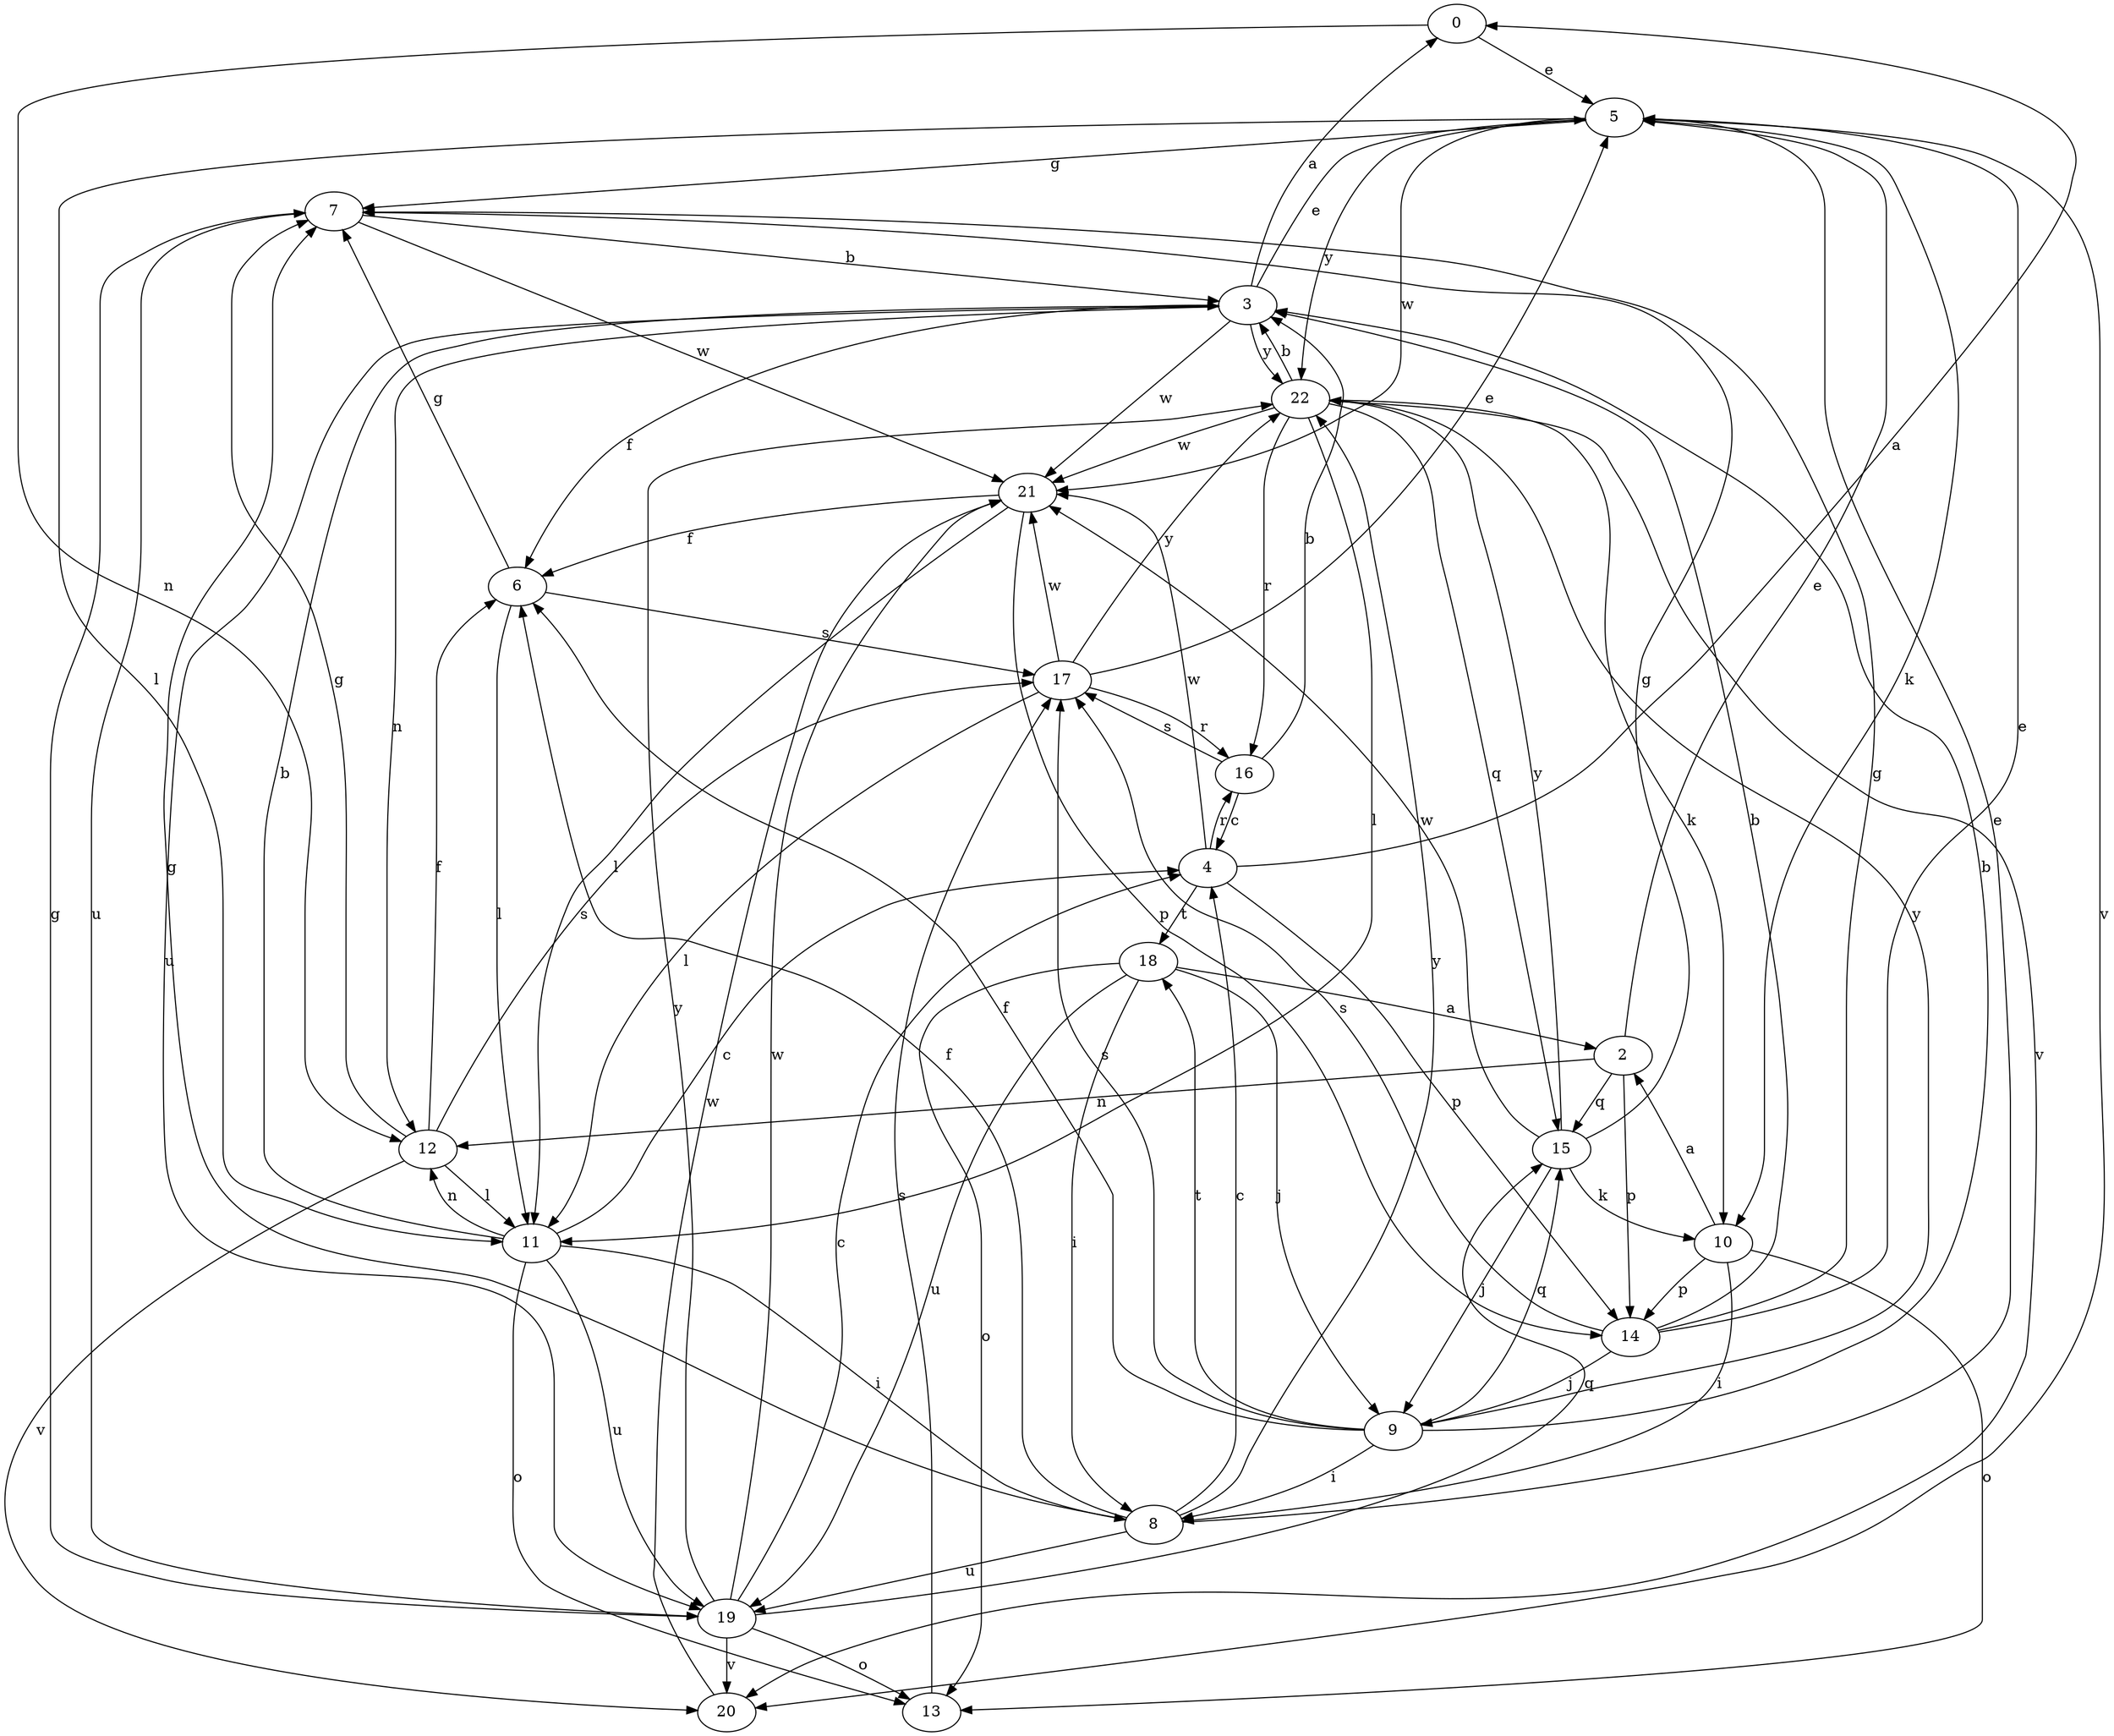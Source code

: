 strict digraph  {
0;
2;
3;
4;
5;
6;
7;
8;
9;
10;
11;
12;
13;
14;
15;
16;
17;
18;
19;
20;
21;
22;
0 -> 5  [label=e];
0 -> 12  [label=n];
2 -> 5  [label=e];
2 -> 12  [label=n];
2 -> 14  [label=p];
2 -> 15  [label=q];
3 -> 0  [label=a];
3 -> 5  [label=e];
3 -> 6  [label=f];
3 -> 12  [label=n];
3 -> 19  [label=u];
3 -> 21  [label=w];
3 -> 22  [label=y];
4 -> 0  [label=a];
4 -> 14  [label=p];
4 -> 16  [label=r];
4 -> 18  [label=t];
4 -> 21  [label=w];
5 -> 7  [label=g];
5 -> 10  [label=k];
5 -> 11  [label=l];
5 -> 20  [label=v];
5 -> 21  [label=w];
5 -> 22  [label=y];
6 -> 7  [label=g];
6 -> 11  [label=l];
6 -> 17  [label=s];
7 -> 3  [label=b];
7 -> 19  [label=u];
7 -> 21  [label=w];
8 -> 4  [label=c];
8 -> 5  [label=e];
8 -> 6  [label=f];
8 -> 7  [label=g];
8 -> 19  [label=u];
8 -> 22  [label=y];
9 -> 3  [label=b];
9 -> 6  [label=f];
9 -> 8  [label=i];
9 -> 15  [label=q];
9 -> 17  [label=s];
9 -> 18  [label=t];
9 -> 22  [label=y];
10 -> 2  [label=a];
10 -> 8  [label=i];
10 -> 13  [label=o];
10 -> 14  [label=p];
11 -> 3  [label=b];
11 -> 4  [label=c];
11 -> 8  [label=i];
11 -> 12  [label=n];
11 -> 13  [label=o];
11 -> 19  [label=u];
12 -> 6  [label=f];
12 -> 7  [label=g];
12 -> 11  [label=l];
12 -> 17  [label=s];
12 -> 20  [label=v];
13 -> 17  [label=s];
14 -> 3  [label=b];
14 -> 5  [label=e];
14 -> 7  [label=g];
14 -> 9  [label=j];
14 -> 17  [label=s];
15 -> 7  [label=g];
15 -> 9  [label=j];
15 -> 10  [label=k];
15 -> 21  [label=w];
15 -> 22  [label=y];
16 -> 3  [label=b];
16 -> 4  [label=c];
16 -> 17  [label=s];
17 -> 5  [label=e];
17 -> 11  [label=l];
17 -> 16  [label=r];
17 -> 21  [label=w];
17 -> 22  [label=y];
18 -> 2  [label=a];
18 -> 8  [label=i];
18 -> 9  [label=j];
18 -> 13  [label=o];
18 -> 19  [label=u];
19 -> 4  [label=c];
19 -> 7  [label=g];
19 -> 13  [label=o];
19 -> 15  [label=q];
19 -> 20  [label=v];
19 -> 21  [label=w];
19 -> 22  [label=y];
20 -> 21  [label=w];
21 -> 6  [label=f];
21 -> 11  [label=l];
21 -> 14  [label=p];
22 -> 3  [label=b];
22 -> 10  [label=k];
22 -> 11  [label=l];
22 -> 15  [label=q];
22 -> 16  [label=r];
22 -> 20  [label=v];
22 -> 21  [label=w];
}

